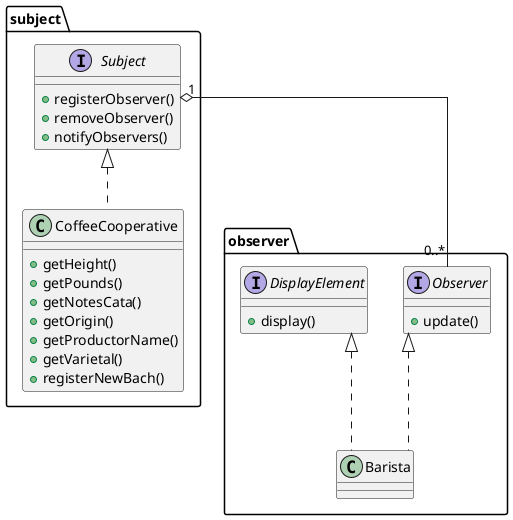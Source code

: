 @startuml UMLCoffeeCooperative
package subject{
    interface Subject{
        +registerObserver()
        +removeObserver()
        +notifyObservers()
    }
    class CoffeeCooperative implements Subject{
        +getHeight()
        +getPounds()
        +getNotesCata()
        +getOrigin()
        +getProductorName()
        +getVarietal()
        +registerNewBach()
    }
    
}

package observer{
    interface Observer{
        +update()
    }
    interface DisplayElement{
        +display()
    }

    class  Barista implements Observer,DisplayElement{
    }
}
Subject "1" o-- "0..*" Observer


skinparam linetype ortho
@enduml